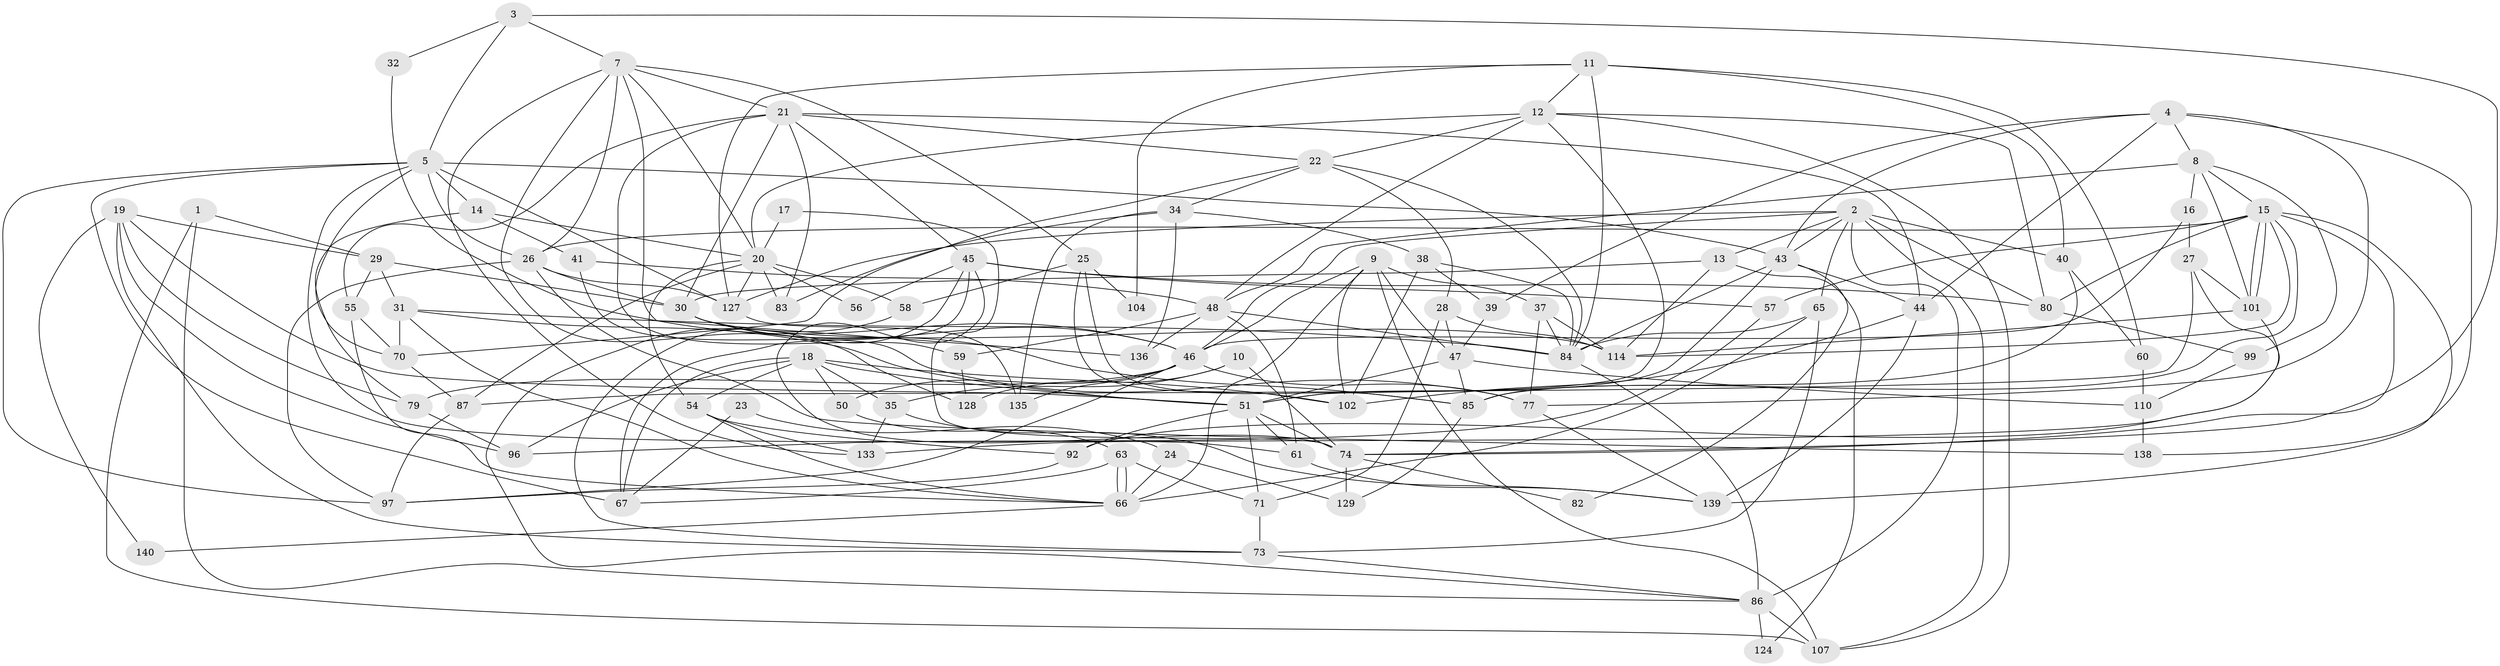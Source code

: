 // Generated by graph-tools (version 1.1) at 2025/52/02/27/25 19:52:01]
// undirected, 91 vertices, 224 edges
graph export_dot {
graph [start="1"]
  node [color=gray90,style=filled];
  1;
  2 [super="+93"];
  3 [super="+6"];
  4 [super="+111"];
  5 [super="+42"];
  7 [super="+119"];
  8 [super="+62"];
  9 [super="+36"];
  10;
  11;
  12 [super="+100"];
  13;
  14 [super="+113"];
  15 [super="+89"];
  16;
  17;
  18 [super="+33"];
  19 [super="+78"];
  20 [super="+49"];
  21 [super="+98"];
  22 [super="+130"];
  23;
  24;
  25 [super="+118"];
  26 [super="+81"];
  27 [super="+103"];
  28 [super="+91"];
  29 [super="+53"];
  30 [super="+52"];
  31 [super="+137"];
  32;
  34 [super="+131"];
  35 [super="+88"];
  37;
  38 [super="+68"];
  39;
  40;
  41;
  43 [super="+95"];
  44;
  45 [super="+75"];
  46 [super="+76"];
  47 [super="+109"];
  48 [super="+64"];
  50;
  51 [super="+90"];
  54 [super="+72"];
  55 [super="+123"];
  56;
  57;
  58;
  59;
  60 [super="+115"];
  61 [super="+69"];
  63;
  65;
  66 [super="+121"];
  67 [super="+126"];
  70 [super="+105"];
  71;
  73 [super="+94"];
  74 [super="+132"];
  77 [super="+108"];
  79 [super="+106"];
  80 [super="+117"];
  82;
  83;
  84 [super="+122"];
  85;
  86 [super="+120"];
  87;
  92;
  96 [super="+125"];
  97 [super="+112"];
  99;
  101;
  102;
  104;
  107;
  110;
  114 [super="+116"];
  124;
  127 [super="+134"];
  128;
  129;
  133;
  135;
  136;
  138;
  139;
  140;
  1 -- 86;
  1 -- 29;
  1 -- 107;
  2 -- 40;
  2 -- 46;
  2 -- 13;
  2 -- 65;
  2 -- 86;
  2 -- 107;
  2 -- 43;
  2 -- 127;
  2 -- 80;
  3 -- 74;
  3 -- 5;
  3 -- 32;
  3 -- 7;
  4 -- 8;
  4 -- 39;
  4 -- 138;
  4 -- 43;
  4 -- 77;
  4 -- 44;
  5 -- 97;
  5 -- 127;
  5 -- 70;
  5 -- 43;
  5 -- 14;
  5 -- 67;
  5 -- 61;
  5 -- 26;
  7 -- 133;
  7 -- 128;
  7 -- 21;
  7 -- 136;
  7 -- 25;
  7 -- 20;
  7 -- 26;
  8 -- 101;
  8 -- 99;
  8 -- 16;
  8 -- 48;
  8 -- 15;
  9 -- 107;
  9 -- 37;
  9 -- 46;
  9 -- 102;
  9 -- 66;
  9 -- 47;
  10 -- 128;
  10 -- 74;
  10 -- 35;
  11 -- 12;
  11 -- 40;
  11 -- 60;
  11 -- 104;
  11 -- 127;
  11 -- 84;
  12 -- 107;
  12 -- 20;
  12 -- 51;
  12 -- 22;
  12 -- 48;
  12 -- 80;
  13 -- 30;
  13 -- 114;
  13 -- 124;
  14 -- 20;
  14 -- 41;
  14 -- 79;
  15 -- 101;
  15 -- 101;
  15 -- 57;
  15 -- 139;
  15 -- 74;
  15 -- 80;
  15 -- 114;
  15 -- 85;
  15 -- 26;
  16 -- 27;
  16 -- 46;
  17 -- 20;
  17 -- 74;
  18 -- 50;
  18 -- 96;
  18 -- 102;
  18 -- 51;
  18 -- 54;
  18 -- 67;
  18 -- 35;
  19 -- 29;
  19 -- 140;
  19 -- 79;
  19 -- 96;
  19 -- 73;
  19 -- 51;
  20 -- 56;
  20 -- 83;
  20 -- 87;
  20 -- 58;
  20 -- 127;
  20 -- 54;
  21 -- 44;
  21 -- 30;
  21 -- 59;
  21 -- 45;
  21 -- 83;
  21 -- 22;
  21 -- 55;
  22 -- 34;
  22 -- 70;
  22 -- 28;
  22 -- 84;
  23 -- 24;
  23 -- 67;
  24 -- 129;
  24 -- 66;
  25 -- 58;
  25 -- 102;
  25 -- 104;
  25 -- 85;
  26 -- 138;
  26 -- 30;
  26 -- 127;
  26 -- 97;
  27 -- 101;
  27 -- 92;
  27 -- 87;
  28 -- 114;
  28 -- 47;
  28 -- 71;
  29 -- 30;
  29 -- 55;
  29 -- 31;
  30 -- 85;
  30 -- 46;
  30 -- 114;
  31 -- 70;
  31 -- 66;
  31 -- 51;
  31 -- 84;
  32 -- 46;
  34 -- 135;
  34 -- 136;
  34 -- 83;
  34 -- 38;
  35 -- 139;
  35 -- 133;
  37 -- 114;
  37 -- 84;
  37 -- 77;
  38 -- 84;
  38 -- 102;
  38 -- 39;
  39 -- 47;
  40 -- 85;
  40 -- 60;
  41 -- 77;
  41 -- 48;
  43 -- 44;
  43 -- 82;
  43 -- 51;
  43 -- 84;
  44 -- 139;
  44 -- 102;
  45 -- 57;
  45 -- 56;
  45 -- 74;
  45 -- 67 [weight=2];
  45 -- 73;
  45 -- 80;
  46 -- 77;
  46 -- 50;
  46 -- 97 [weight=2];
  46 -- 135;
  46 -- 79;
  47 -- 110;
  47 -- 51;
  47 -- 85;
  48 -- 84;
  48 -- 59;
  48 -- 61;
  48 -- 136;
  50 -- 63;
  51 -- 92;
  51 -- 74;
  51 -- 71;
  51 -- 61;
  54 -- 133;
  54 -- 66;
  54 -- 92;
  55 -- 70;
  55 -- 66;
  57 -- 96;
  58 -- 86;
  59 -- 128;
  60 -- 110 [weight=2];
  61 -- 139;
  63 -- 67;
  63 -- 66;
  63 -- 66;
  63 -- 71;
  65 -- 66;
  65 -- 73;
  65 -- 84;
  66 -- 140;
  70 -- 87;
  71 -- 73;
  73 -- 86;
  74 -- 82;
  74 -- 129;
  77 -- 139;
  79 -- 96;
  80 -- 99;
  84 -- 86;
  85 -- 129;
  86 -- 124;
  86 -- 107;
  87 -- 97;
  92 -- 97;
  99 -- 110;
  101 -- 133;
  101 -- 114;
  110 -- 138;
  127 -- 135;
}
